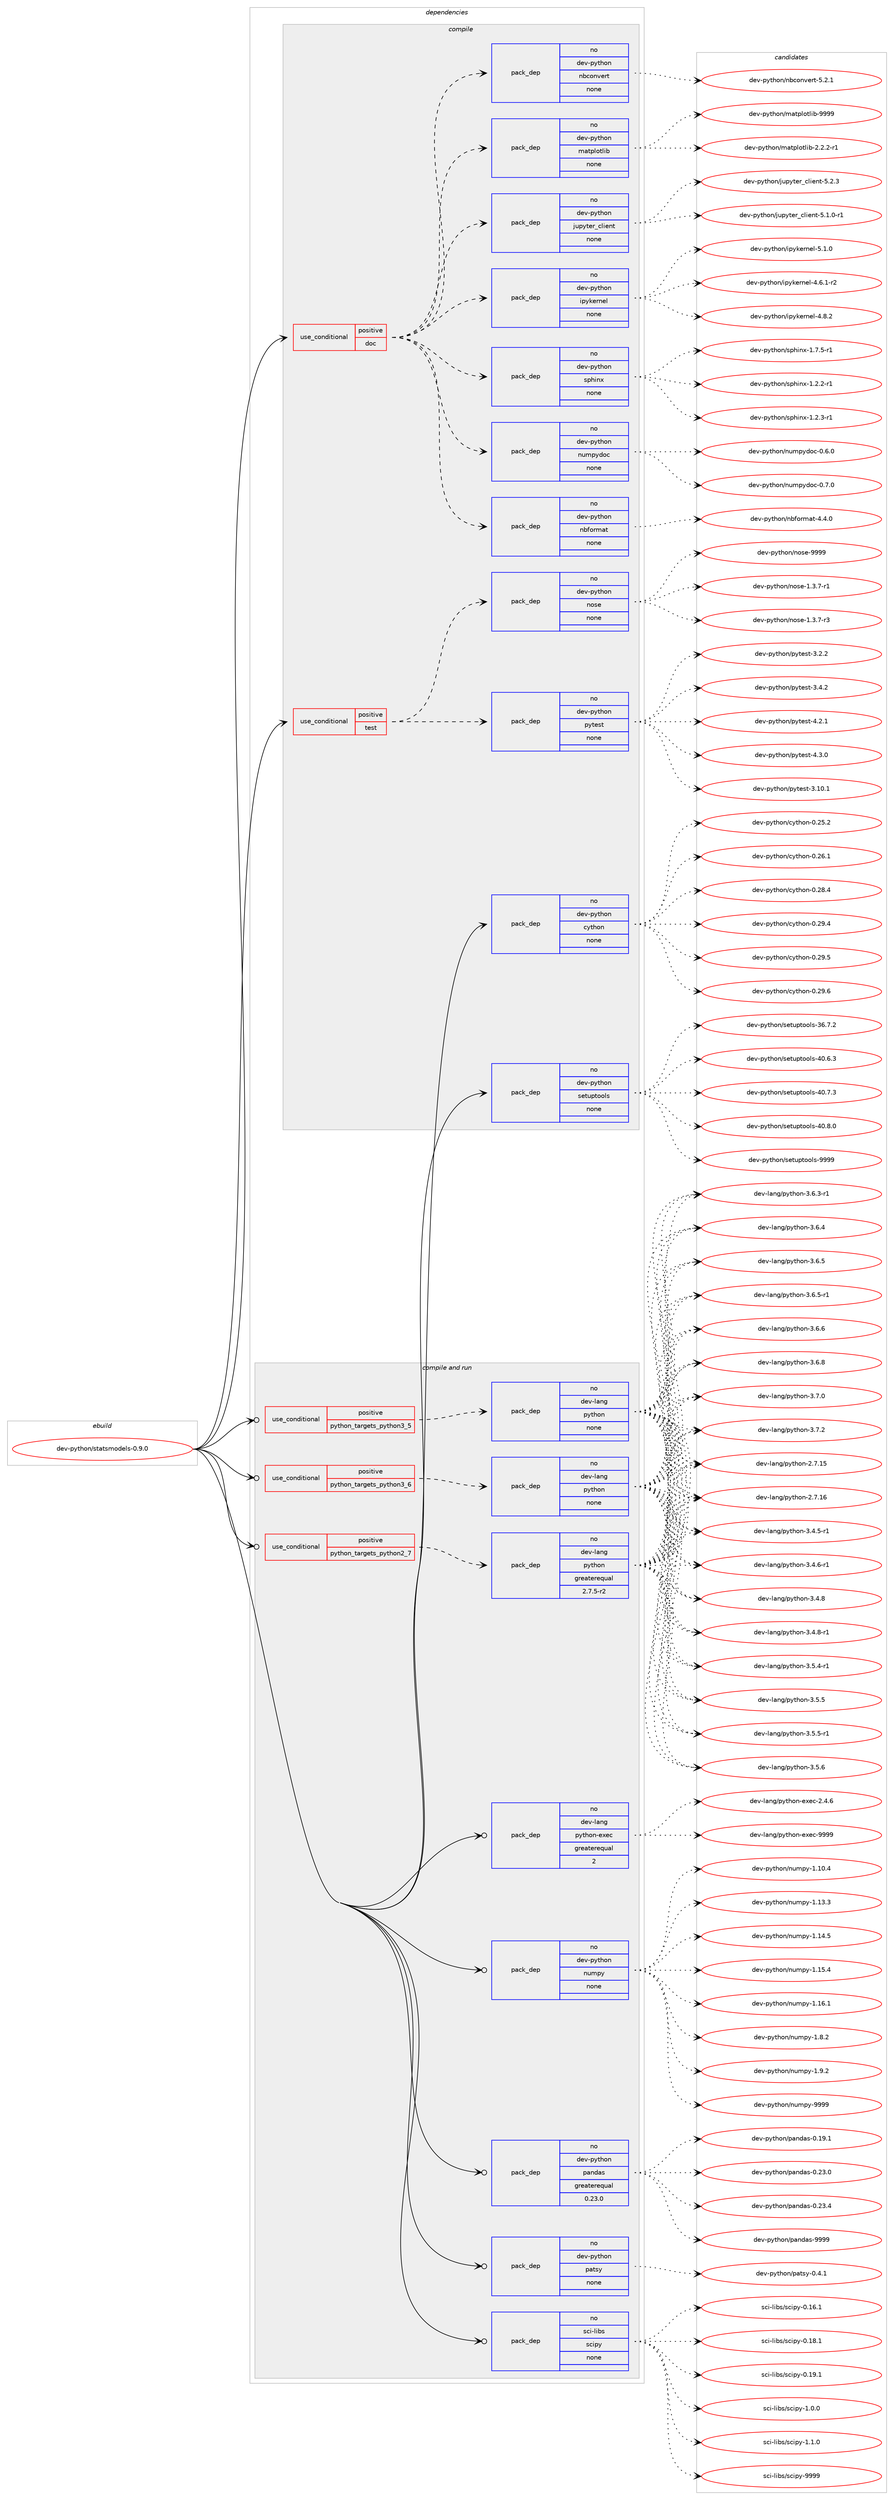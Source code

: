 digraph prolog {

# *************
# Graph options
# *************

newrank=true;
concentrate=true;
compound=true;
graph [rankdir=LR,fontname=Helvetica,fontsize=10,ranksep=1.5];#, ranksep=2.5, nodesep=0.2];
edge  [arrowhead=vee];
node  [fontname=Helvetica,fontsize=10];

# **********
# The ebuild
# **********

subgraph cluster_leftcol {
color=gray;
rank=same;
label=<<i>ebuild</i>>;
id [label="dev-python/statsmodels-0.9.0", color=red, width=4, href="../dev-python/statsmodels-0.9.0.svg"];
}

# ****************
# The dependencies
# ****************

subgraph cluster_midcol {
color=gray;
label=<<i>dependencies</i>>;
subgraph cluster_compile {
fillcolor="#eeeeee";
style=filled;
label=<<i>compile</i>>;
subgraph cond385283 {
dependency1443195 [label=<<TABLE BORDER="0" CELLBORDER="1" CELLSPACING="0" CELLPADDING="4"><TR><TD ROWSPAN="3" CELLPADDING="10">use_conditional</TD></TR><TR><TD>positive</TD></TR><TR><TD>doc</TD></TR></TABLE>>, shape=none, color=red];
subgraph pack1034550 {
dependency1443196 [label=<<TABLE BORDER="0" CELLBORDER="1" CELLSPACING="0" CELLPADDING="4" WIDTH="220"><TR><TD ROWSPAN="6" CELLPADDING="30">pack_dep</TD></TR><TR><TD WIDTH="110">no</TD></TR><TR><TD>dev-python</TD></TR><TR><TD>ipykernel</TD></TR><TR><TD>none</TD></TR><TR><TD></TD></TR></TABLE>>, shape=none, color=blue];
}
dependency1443195:e -> dependency1443196:w [weight=20,style="dashed",arrowhead="vee"];
subgraph pack1034551 {
dependency1443197 [label=<<TABLE BORDER="0" CELLBORDER="1" CELLSPACING="0" CELLPADDING="4" WIDTH="220"><TR><TD ROWSPAN="6" CELLPADDING="30">pack_dep</TD></TR><TR><TD WIDTH="110">no</TD></TR><TR><TD>dev-python</TD></TR><TR><TD>jupyter_client</TD></TR><TR><TD>none</TD></TR><TR><TD></TD></TR></TABLE>>, shape=none, color=blue];
}
dependency1443195:e -> dependency1443197:w [weight=20,style="dashed",arrowhead="vee"];
subgraph pack1034552 {
dependency1443198 [label=<<TABLE BORDER="0" CELLBORDER="1" CELLSPACING="0" CELLPADDING="4" WIDTH="220"><TR><TD ROWSPAN="6" CELLPADDING="30">pack_dep</TD></TR><TR><TD WIDTH="110">no</TD></TR><TR><TD>dev-python</TD></TR><TR><TD>matplotlib</TD></TR><TR><TD>none</TD></TR><TR><TD></TD></TR></TABLE>>, shape=none, color=blue];
}
dependency1443195:e -> dependency1443198:w [weight=20,style="dashed",arrowhead="vee"];
subgraph pack1034553 {
dependency1443199 [label=<<TABLE BORDER="0" CELLBORDER="1" CELLSPACING="0" CELLPADDING="4" WIDTH="220"><TR><TD ROWSPAN="6" CELLPADDING="30">pack_dep</TD></TR><TR><TD WIDTH="110">no</TD></TR><TR><TD>dev-python</TD></TR><TR><TD>nbconvert</TD></TR><TR><TD>none</TD></TR><TR><TD></TD></TR></TABLE>>, shape=none, color=blue];
}
dependency1443195:e -> dependency1443199:w [weight=20,style="dashed",arrowhead="vee"];
subgraph pack1034554 {
dependency1443200 [label=<<TABLE BORDER="0" CELLBORDER="1" CELLSPACING="0" CELLPADDING="4" WIDTH="220"><TR><TD ROWSPAN="6" CELLPADDING="30">pack_dep</TD></TR><TR><TD WIDTH="110">no</TD></TR><TR><TD>dev-python</TD></TR><TR><TD>nbformat</TD></TR><TR><TD>none</TD></TR><TR><TD></TD></TR></TABLE>>, shape=none, color=blue];
}
dependency1443195:e -> dependency1443200:w [weight=20,style="dashed",arrowhead="vee"];
subgraph pack1034555 {
dependency1443201 [label=<<TABLE BORDER="0" CELLBORDER="1" CELLSPACING="0" CELLPADDING="4" WIDTH="220"><TR><TD ROWSPAN="6" CELLPADDING="30">pack_dep</TD></TR><TR><TD WIDTH="110">no</TD></TR><TR><TD>dev-python</TD></TR><TR><TD>numpydoc</TD></TR><TR><TD>none</TD></TR><TR><TD></TD></TR></TABLE>>, shape=none, color=blue];
}
dependency1443195:e -> dependency1443201:w [weight=20,style="dashed",arrowhead="vee"];
subgraph pack1034556 {
dependency1443202 [label=<<TABLE BORDER="0" CELLBORDER="1" CELLSPACING="0" CELLPADDING="4" WIDTH="220"><TR><TD ROWSPAN="6" CELLPADDING="30">pack_dep</TD></TR><TR><TD WIDTH="110">no</TD></TR><TR><TD>dev-python</TD></TR><TR><TD>sphinx</TD></TR><TR><TD>none</TD></TR><TR><TD></TD></TR></TABLE>>, shape=none, color=blue];
}
dependency1443195:e -> dependency1443202:w [weight=20,style="dashed",arrowhead="vee"];
}
id:e -> dependency1443195:w [weight=20,style="solid",arrowhead="vee"];
subgraph cond385284 {
dependency1443203 [label=<<TABLE BORDER="0" CELLBORDER="1" CELLSPACING="0" CELLPADDING="4"><TR><TD ROWSPAN="3" CELLPADDING="10">use_conditional</TD></TR><TR><TD>positive</TD></TR><TR><TD>test</TD></TR></TABLE>>, shape=none, color=red];
subgraph pack1034557 {
dependency1443204 [label=<<TABLE BORDER="0" CELLBORDER="1" CELLSPACING="0" CELLPADDING="4" WIDTH="220"><TR><TD ROWSPAN="6" CELLPADDING="30">pack_dep</TD></TR><TR><TD WIDTH="110">no</TD></TR><TR><TD>dev-python</TD></TR><TR><TD>pytest</TD></TR><TR><TD>none</TD></TR><TR><TD></TD></TR></TABLE>>, shape=none, color=blue];
}
dependency1443203:e -> dependency1443204:w [weight=20,style="dashed",arrowhead="vee"];
subgraph pack1034558 {
dependency1443205 [label=<<TABLE BORDER="0" CELLBORDER="1" CELLSPACING="0" CELLPADDING="4" WIDTH="220"><TR><TD ROWSPAN="6" CELLPADDING="30">pack_dep</TD></TR><TR><TD WIDTH="110">no</TD></TR><TR><TD>dev-python</TD></TR><TR><TD>nose</TD></TR><TR><TD>none</TD></TR><TR><TD></TD></TR></TABLE>>, shape=none, color=blue];
}
dependency1443203:e -> dependency1443205:w [weight=20,style="dashed",arrowhead="vee"];
}
id:e -> dependency1443203:w [weight=20,style="solid",arrowhead="vee"];
subgraph pack1034559 {
dependency1443206 [label=<<TABLE BORDER="0" CELLBORDER="1" CELLSPACING="0" CELLPADDING="4" WIDTH="220"><TR><TD ROWSPAN="6" CELLPADDING="30">pack_dep</TD></TR><TR><TD WIDTH="110">no</TD></TR><TR><TD>dev-python</TD></TR><TR><TD>cython</TD></TR><TR><TD>none</TD></TR><TR><TD></TD></TR></TABLE>>, shape=none, color=blue];
}
id:e -> dependency1443206:w [weight=20,style="solid",arrowhead="vee"];
subgraph pack1034560 {
dependency1443207 [label=<<TABLE BORDER="0" CELLBORDER="1" CELLSPACING="0" CELLPADDING="4" WIDTH="220"><TR><TD ROWSPAN="6" CELLPADDING="30">pack_dep</TD></TR><TR><TD WIDTH="110">no</TD></TR><TR><TD>dev-python</TD></TR><TR><TD>setuptools</TD></TR><TR><TD>none</TD></TR><TR><TD></TD></TR></TABLE>>, shape=none, color=blue];
}
id:e -> dependency1443207:w [weight=20,style="solid",arrowhead="vee"];
}
subgraph cluster_compileandrun {
fillcolor="#eeeeee";
style=filled;
label=<<i>compile and run</i>>;
subgraph cond385285 {
dependency1443208 [label=<<TABLE BORDER="0" CELLBORDER="1" CELLSPACING="0" CELLPADDING="4"><TR><TD ROWSPAN="3" CELLPADDING="10">use_conditional</TD></TR><TR><TD>positive</TD></TR><TR><TD>python_targets_python2_7</TD></TR></TABLE>>, shape=none, color=red];
subgraph pack1034561 {
dependency1443209 [label=<<TABLE BORDER="0" CELLBORDER="1" CELLSPACING="0" CELLPADDING="4" WIDTH="220"><TR><TD ROWSPAN="6" CELLPADDING="30">pack_dep</TD></TR><TR><TD WIDTH="110">no</TD></TR><TR><TD>dev-lang</TD></TR><TR><TD>python</TD></TR><TR><TD>greaterequal</TD></TR><TR><TD>2.7.5-r2</TD></TR></TABLE>>, shape=none, color=blue];
}
dependency1443208:e -> dependency1443209:w [weight=20,style="dashed",arrowhead="vee"];
}
id:e -> dependency1443208:w [weight=20,style="solid",arrowhead="odotvee"];
subgraph cond385286 {
dependency1443210 [label=<<TABLE BORDER="0" CELLBORDER="1" CELLSPACING="0" CELLPADDING="4"><TR><TD ROWSPAN="3" CELLPADDING="10">use_conditional</TD></TR><TR><TD>positive</TD></TR><TR><TD>python_targets_python3_5</TD></TR></TABLE>>, shape=none, color=red];
subgraph pack1034562 {
dependency1443211 [label=<<TABLE BORDER="0" CELLBORDER="1" CELLSPACING="0" CELLPADDING="4" WIDTH="220"><TR><TD ROWSPAN="6" CELLPADDING="30">pack_dep</TD></TR><TR><TD WIDTH="110">no</TD></TR><TR><TD>dev-lang</TD></TR><TR><TD>python</TD></TR><TR><TD>none</TD></TR><TR><TD></TD></TR></TABLE>>, shape=none, color=blue];
}
dependency1443210:e -> dependency1443211:w [weight=20,style="dashed",arrowhead="vee"];
}
id:e -> dependency1443210:w [weight=20,style="solid",arrowhead="odotvee"];
subgraph cond385287 {
dependency1443212 [label=<<TABLE BORDER="0" CELLBORDER="1" CELLSPACING="0" CELLPADDING="4"><TR><TD ROWSPAN="3" CELLPADDING="10">use_conditional</TD></TR><TR><TD>positive</TD></TR><TR><TD>python_targets_python3_6</TD></TR></TABLE>>, shape=none, color=red];
subgraph pack1034563 {
dependency1443213 [label=<<TABLE BORDER="0" CELLBORDER="1" CELLSPACING="0" CELLPADDING="4" WIDTH="220"><TR><TD ROWSPAN="6" CELLPADDING="30">pack_dep</TD></TR><TR><TD WIDTH="110">no</TD></TR><TR><TD>dev-lang</TD></TR><TR><TD>python</TD></TR><TR><TD>none</TD></TR><TR><TD></TD></TR></TABLE>>, shape=none, color=blue];
}
dependency1443212:e -> dependency1443213:w [weight=20,style="dashed",arrowhead="vee"];
}
id:e -> dependency1443212:w [weight=20,style="solid",arrowhead="odotvee"];
subgraph pack1034564 {
dependency1443214 [label=<<TABLE BORDER="0" CELLBORDER="1" CELLSPACING="0" CELLPADDING="4" WIDTH="220"><TR><TD ROWSPAN="6" CELLPADDING="30">pack_dep</TD></TR><TR><TD WIDTH="110">no</TD></TR><TR><TD>dev-lang</TD></TR><TR><TD>python-exec</TD></TR><TR><TD>greaterequal</TD></TR><TR><TD>2</TD></TR></TABLE>>, shape=none, color=blue];
}
id:e -> dependency1443214:w [weight=20,style="solid",arrowhead="odotvee"];
subgraph pack1034565 {
dependency1443215 [label=<<TABLE BORDER="0" CELLBORDER="1" CELLSPACING="0" CELLPADDING="4" WIDTH="220"><TR><TD ROWSPAN="6" CELLPADDING="30">pack_dep</TD></TR><TR><TD WIDTH="110">no</TD></TR><TR><TD>dev-python</TD></TR><TR><TD>numpy</TD></TR><TR><TD>none</TD></TR><TR><TD></TD></TR></TABLE>>, shape=none, color=blue];
}
id:e -> dependency1443215:w [weight=20,style="solid",arrowhead="odotvee"];
subgraph pack1034566 {
dependency1443216 [label=<<TABLE BORDER="0" CELLBORDER="1" CELLSPACING="0" CELLPADDING="4" WIDTH="220"><TR><TD ROWSPAN="6" CELLPADDING="30">pack_dep</TD></TR><TR><TD WIDTH="110">no</TD></TR><TR><TD>dev-python</TD></TR><TR><TD>pandas</TD></TR><TR><TD>greaterequal</TD></TR><TR><TD>0.23.0</TD></TR></TABLE>>, shape=none, color=blue];
}
id:e -> dependency1443216:w [weight=20,style="solid",arrowhead="odotvee"];
subgraph pack1034567 {
dependency1443217 [label=<<TABLE BORDER="0" CELLBORDER="1" CELLSPACING="0" CELLPADDING="4" WIDTH="220"><TR><TD ROWSPAN="6" CELLPADDING="30">pack_dep</TD></TR><TR><TD WIDTH="110">no</TD></TR><TR><TD>dev-python</TD></TR><TR><TD>patsy</TD></TR><TR><TD>none</TD></TR><TR><TD></TD></TR></TABLE>>, shape=none, color=blue];
}
id:e -> dependency1443217:w [weight=20,style="solid",arrowhead="odotvee"];
subgraph pack1034568 {
dependency1443218 [label=<<TABLE BORDER="0" CELLBORDER="1" CELLSPACING="0" CELLPADDING="4" WIDTH="220"><TR><TD ROWSPAN="6" CELLPADDING="30">pack_dep</TD></TR><TR><TD WIDTH="110">no</TD></TR><TR><TD>sci-libs</TD></TR><TR><TD>scipy</TD></TR><TR><TD>none</TD></TR><TR><TD></TD></TR></TABLE>>, shape=none, color=blue];
}
id:e -> dependency1443218:w [weight=20,style="solid",arrowhead="odotvee"];
}
subgraph cluster_run {
fillcolor="#eeeeee";
style=filled;
label=<<i>run</i>>;
}
}

# **************
# The candidates
# **************

subgraph cluster_choices {
rank=same;
color=gray;
label=<<i>candidates</i>>;

subgraph choice1034550 {
color=black;
nodesep=1;
choice10010111845112121116104111110471051121211071011141101011084552465446494511450 [label="dev-python/ipykernel-4.6.1-r2", color=red, width=4,href="../dev-python/ipykernel-4.6.1-r2.svg"];
choice1001011184511212111610411111047105112121107101114110101108455246564650 [label="dev-python/ipykernel-4.8.2", color=red, width=4,href="../dev-python/ipykernel-4.8.2.svg"];
choice1001011184511212111610411111047105112121107101114110101108455346494648 [label="dev-python/ipykernel-5.1.0", color=red, width=4,href="../dev-python/ipykernel-5.1.0.svg"];
dependency1443196:e -> choice10010111845112121116104111110471051121211071011141101011084552465446494511450:w [style=dotted,weight="100"];
dependency1443196:e -> choice1001011184511212111610411111047105112121107101114110101108455246564650:w [style=dotted,weight="100"];
dependency1443196:e -> choice1001011184511212111610411111047105112121107101114110101108455346494648:w [style=dotted,weight="100"];
}
subgraph choice1034551 {
color=black;
nodesep=1;
choice100101118451121211161041111104710611711212111610111495991081051011101164553464946484511449 [label="dev-python/jupyter_client-5.1.0-r1", color=red, width=4,href="../dev-python/jupyter_client-5.1.0-r1.svg"];
choice10010111845112121116104111110471061171121211161011149599108105101110116455346504651 [label="dev-python/jupyter_client-5.2.3", color=red, width=4,href="../dev-python/jupyter_client-5.2.3.svg"];
dependency1443197:e -> choice100101118451121211161041111104710611711212111610111495991081051011101164553464946484511449:w [style=dotted,weight="100"];
dependency1443197:e -> choice10010111845112121116104111110471061171121211161011149599108105101110116455346504651:w [style=dotted,weight="100"];
}
subgraph choice1034552 {
color=black;
nodesep=1;
choice100101118451121211161041111104710997116112108111116108105984550465046504511449 [label="dev-python/matplotlib-2.2.2-r1", color=red, width=4,href="../dev-python/matplotlib-2.2.2-r1.svg"];
choice100101118451121211161041111104710997116112108111116108105984557575757 [label="dev-python/matplotlib-9999", color=red, width=4,href="../dev-python/matplotlib-9999.svg"];
dependency1443198:e -> choice100101118451121211161041111104710997116112108111116108105984550465046504511449:w [style=dotted,weight="100"];
dependency1443198:e -> choice100101118451121211161041111104710997116112108111116108105984557575757:w [style=dotted,weight="100"];
}
subgraph choice1034553 {
color=black;
nodesep=1;
choice10010111845112121116104111110471109899111110118101114116455346504649 [label="dev-python/nbconvert-5.2.1", color=red, width=4,href="../dev-python/nbconvert-5.2.1.svg"];
dependency1443199:e -> choice10010111845112121116104111110471109899111110118101114116455346504649:w [style=dotted,weight="100"];
}
subgraph choice1034554 {
color=black;
nodesep=1;
choice10010111845112121116104111110471109810211111410997116455246524648 [label="dev-python/nbformat-4.4.0", color=red, width=4,href="../dev-python/nbformat-4.4.0.svg"];
dependency1443200:e -> choice10010111845112121116104111110471109810211111410997116455246524648:w [style=dotted,weight="100"];
}
subgraph choice1034555 {
color=black;
nodesep=1;
choice100101118451121211161041111104711011710911212110011199454846544648 [label="dev-python/numpydoc-0.6.0", color=red, width=4,href="../dev-python/numpydoc-0.6.0.svg"];
choice100101118451121211161041111104711011710911212110011199454846554648 [label="dev-python/numpydoc-0.7.0", color=red, width=4,href="../dev-python/numpydoc-0.7.0.svg"];
dependency1443201:e -> choice100101118451121211161041111104711011710911212110011199454846544648:w [style=dotted,weight="100"];
dependency1443201:e -> choice100101118451121211161041111104711011710911212110011199454846554648:w [style=dotted,weight="100"];
}
subgraph choice1034556 {
color=black;
nodesep=1;
choice10010111845112121116104111110471151121041051101204549465046504511449 [label="dev-python/sphinx-1.2.2-r1", color=red, width=4,href="../dev-python/sphinx-1.2.2-r1.svg"];
choice10010111845112121116104111110471151121041051101204549465046514511449 [label="dev-python/sphinx-1.2.3-r1", color=red, width=4,href="../dev-python/sphinx-1.2.3-r1.svg"];
choice10010111845112121116104111110471151121041051101204549465546534511449 [label="dev-python/sphinx-1.7.5-r1", color=red, width=4,href="../dev-python/sphinx-1.7.5-r1.svg"];
dependency1443202:e -> choice10010111845112121116104111110471151121041051101204549465046504511449:w [style=dotted,weight="100"];
dependency1443202:e -> choice10010111845112121116104111110471151121041051101204549465046514511449:w [style=dotted,weight="100"];
dependency1443202:e -> choice10010111845112121116104111110471151121041051101204549465546534511449:w [style=dotted,weight="100"];
}
subgraph choice1034557 {
color=black;
nodesep=1;
choice100101118451121211161041111104711212111610111511645514649484649 [label="dev-python/pytest-3.10.1", color=red, width=4,href="../dev-python/pytest-3.10.1.svg"];
choice1001011184511212111610411111047112121116101115116455146504650 [label="dev-python/pytest-3.2.2", color=red, width=4,href="../dev-python/pytest-3.2.2.svg"];
choice1001011184511212111610411111047112121116101115116455146524650 [label="dev-python/pytest-3.4.2", color=red, width=4,href="../dev-python/pytest-3.4.2.svg"];
choice1001011184511212111610411111047112121116101115116455246504649 [label="dev-python/pytest-4.2.1", color=red, width=4,href="../dev-python/pytest-4.2.1.svg"];
choice1001011184511212111610411111047112121116101115116455246514648 [label="dev-python/pytest-4.3.0", color=red, width=4,href="../dev-python/pytest-4.3.0.svg"];
dependency1443204:e -> choice100101118451121211161041111104711212111610111511645514649484649:w [style=dotted,weight="100"];
dependency1443204:e -> choice1001011184511212111610411111047112121116101115116455146504650:w [style=dotted,weight="100"];
dependency1443204:e -> choice1001011184511212111610411111047112121116101115116455146524650:w [style=dotted,weight="100"];
dependency1443204:e -> choice1001011184511212111610411111047112121116101115116455246504649:w [style=dotted,weight="100"];
dependency1443204:e -> choice1001011184511212111610411111047112121116101115116455246514648:w [style=dotted,weight="100"];
}
subgraph choice1034558 {
color=black;
nodesep=1;
choice10010111845112121116104111110471101111151014549465146554511449 [label="dev-python/nose-1.3.7-r1", color=red, width=4,href="../dev-python/nose-1.3.7-r1.svg"];
choice10010111845112121116104111110471101111151014549465146554511451 [label="dev-python/nose-1.3.7-r3", color=red, width=4,href="../dev-python/nose-1.3.7-r3.svg"];
choice10010111845112121116104111110471101111151014557575757 [label="dev-python/nose-9999", color=red, width=4,href="../dev-python/nose-9999.svg"];
dependency1443205:e -> choice10010111845112121116104111110471101111151014549465146554511449:w [style=dotted,weight="100"];
dependency1443205:e -> choice10010111845112121116104111110471101111151014549465146554511451:w [style=dotted,weight="100"];
dependency1443205:e -> choice10010111845112121116104111110471101111151014557575757:w [style=dotted,weight="100"];
}
subgraph choice1034559 {
color=black;
nodesep=1;
choice10010111845112121116104111110479912111610411111045484650534650 [label="dev-python/cython-0.25.2", color=red, width=4,href="../dev-python/cython-0.25.2.svg"];
choice10010111845112121116104111110479912111610411111045484650544649 [label="dev-python/cython-0.26.1", color=red, width=4,href="../dev-python/cython-0.26.1.svg"];
choice10010111845112121116104111110479912111610411111045484650564652 [label="dev-python/cython-0.28.4", color=red, width=4,href="../dev-python/cython-0.28.4.svg"];
choice10010111845112121116104111110479912111610411111045484650574652 [label="dev-python/cython-0.29.4", color=red, width=4,href="../dev-python/cython-0.29.4.svg"];
choice10010111845112121116104111110479912111610411111045484650574653 [label="dev-python/cython-0.29.5", color=red, width=4,href="../dev-python/cython-0.29.5.svg"];
choice10010111845112121116104111110479912111610411111045484650574654 [label="dev-python/cython-0.29.6", color=red, width=4,href="../dev-python/cython-0.29.6.svg"];
dependency1443206:e -> choice10010111845112121116104111110479912111610411111045484650534650:w [style=dotted,weight="100"];
dependency1443206:e -> choice10010111845112121116104111110479912111610411111045484650544649:w [style=dotted,weight="100"];
dependency1443206:e -> choice10010111845112121116104111110479912111610411111045484650564652:w [style=dotted,weight="100"];
dependency1443206:e -> choice10010111845112121116104111110479912111610411111045484650574652:w [style=dotted,weight="100"];
dependency1443206:e -> choice10010111845112121116104111110479912111610411111045484650574653:w [style=dotted,weight="100"];
dependency1443206:e -> choice10010111845112121116104111110479912111610411111045484650574654:w [style=dotted,weight="100"];
}
subgraph choice1034560 {
color=black;
nodesep=1;
choice100101118451121211161041111104711510111611711211611111110811545515446554650 [label="dev-python/setuptools-36.7.2", color=red, width=4,href="../dev-python/setuptools-36.7.2.svg"];
choice100101118451121211161041111104711510111611711211611111110811545524846544651 [label="dev-python/setuptools-40.6.3", color=red, width=4,href="../dev-python/setuptools-40.6.3.svg"];
choice100101118451121211161041111104711510111611711211611111110811545524846554651 [label="dev-python/setuptools-40.7.3", color=red, width=4,href="../dev-python/setuptools-40.7.3.svg"];
choice100101118451121211161041111104711510111611711211611111110811545524846564648 [label="dev-python/setuptools-40.8.0", color=red, width=4,href="../dev-python/setuptools-40.8.0.svg"];
choice10010111845112121116104111110471151011161171121161111111081154557575757 [label="dev-python/setuptools-9999", color=red, width=4,href="../dev-python/setuptools-9999.svg"];
dependency1443207:e -> choice100101118451121211161041111104711510111611711211611111110811545515446554650:w [style=dotted,weight="100"];
dependency1443207:e -> choice100101118451121211161041111104711510111611711211611111110811545524846544651:w [style=dotted,weight="100"];
dependency1443207:e -> choice100101118451121211161041111104711510111611711211611111110811545524846554651:w [style=dotted,weight="100"];
dependency1443207:e -> choice100101118451121211161041111104711510111611711211611111110811545524846564648:w [style=dotted,weight="100"];
dependency1443207:e -> choice10010111845112121116104111110471151011161171121161111111081154557575757:w [style=dotted,weight="100"];
}
subgraph choice1034561 {
color=black;
nodesep=1;
choice10010111845108971101034711212111610411111045504655464953 [label="dev-lang/python-2.7.15", color=red, width=4,href="../dev-lang/python-2.7.15.svg"];
choice10010111845108971101034711212111610411111045504655464954 [label="dev-lang/python-2.7.16", color=red, width=4,href="../dev-lang/python-2.7.16.svg"];
choice1001011184510897110103471121211161041111104551465246534511449 [label="dev-lang/python-3.4.5-r1", color=red, width=4,href="../dev-lang/python-3.4.5-r1.svg"];
choice1001011184510897110103471121211161041111104551465246544511449 [label="dev-lang/python-3.4.6-r1", color=red, width=4,href="../dev-lang/python-3.4.6-r1.svg"];
choice100101118451089711010347112121116104111110455146524656 [label="dev-lang/python-3.4.8", color=red, width=4,href="../dev-lang/python-3.4.8.svg"];
choice1001011184510897110103471121211161041111104551465246564511449 [label="dev-lang/python-3.4.8-r1", color=red, width=4,href="../dev-lang/python-3.4.8-r1.svg"];
choice1001011184510897110103471121211161041111104551465346524511449 [label="dev-lang/python-3.5.4-r1", color=red, width=4,href="../dev-lang/python-3.5.4-r1.svg"];
choice100101118451089711010347112121116104111110455146534653 [label="dev-lang/python-3.5.5", color=red, width=4,href="../dev-lang/python-3.5.5.svg"];
choice1001011184510897110103471121211161041111104551465346534511449 [label="dev-lang/python-3.5.5-r1", color=red, width=4,href="../dev-lang/python-3.5.5-r1.svg"];
choice100101118451089711010347112121116104111110455146534654 [label="dev-lang/python-3.5.6", color=red, width=4,href="../dev-lang/python-3.5.6.svg"];
choice1001011184510897110103471121211161041111104551465446514511449 [label="dev-lang/python-3.6.3-r1", color=red, width=4,href="../dev-lang/python-3.6.3-r1.svg"];
choice100101118451089711010347112121116104111110455146544652 [label="dev-lang/python-3.6.4", color=red, width=4,href="../dev-lang/python-3.6.4.svg"];
choice100101118451089711010347112121116104111110455146544653 [label="dev-lang/python-3.6.5", color=red, width=4,href="../dev-lang/python-3.6.5.svg"];
choice1001011184510897110103471121211161041111104551465446534511449 [label="dev-lang/python-3.6.5-r1", color=red, width=4,href="../dev-lang/python-3.6.5-r1.svg"];
choice100101118451089711010347112121116104111110455146544654 [label="dev-lang/python-3.6.6", color=red, width=4,href="../dev-lang/python-3.6.6.svg"];
choice100101118451089711010347112121116104111110455146544656 [label="dev-lang/python-3.6.8", color=red, width=4,href="../dev-lang/python-3.6.8.svg"];
choice100101118451089711010347112121116104111110455146554648 [label="dev-lang/python-3.7.0", color=red, width=4,href="../dev-lang/python-3.7.0.svg"];
choice100101118451089711010347112121116104111110455146554650 [label="dev-lang/python-3.7.2", color=red, width=4,href="../dev-lang/python-3.7.2.svg"];
dependency1443209:e -> choice10010111845108971101034711212111610411111045504655464953:w [style=dotted,weight="100"];
dependency1443209:e -> choice10010111845108971101034711212111610411111045504655464954:w [style=dotted,weight="100"];
dependency1443209:e -> choice1001011184510897110103471121211161041111104551465246534511449:w [style=dotted,weight="100"];
dependency1443209:e -> choice1001011184510897110103471121211161041111104551465246544511449:w [style=dotted,weight="100"];
dependency1443209:e -> choice100101118451089711010347112121116104111110455146524656:w [style=dotted,weight="100"];
dependency1443209:e -> choice1001011184510897110103471121211161041111104551465246564511449:w [style=dotted,weight="100"];
dependency1443209:e -> choice1001011184510897110103471121211161041111104551465346524511449:w [style=dotted,weight="100"];
dependency1443209:e -> choice100101118451089711010347112121116104111110455146534653:w [style=dotted,weight="100"];
dependency1443209:e -> choice1001011184510897110103471121211161041111104551465346534511449:w [style=dotted,weight="100"];
dependency1443209:e -> choice100101118451089711010347112121116104111110455146534654:w [style=dotted,weight="100"];
dependency1443209:e -> choice1001011184510897110103471121211161041111104551465446514511449:w [style=dotted,weight="100"];
dependency1443209:e -> choice100101118451089711010347112121116104111110455146544652:w [style=dotted,weight="100"];
dependency1443209:e -> choice100101118451089711010347112121116104111110455146544653:w [style=dotted,weight="100"];
dependency1443209:e -> choice1001011184510897110103471121211161041111104551465446534511449:w [style=dotted,weight="100"];
dependency1443209:e -> choice100101118451089711010347112121116104111110455146544654:w [style=dotted,weight="100"];
dependency1443209:e -> choice100101118451089711010347112121116104111110455146544656:w [style=dotted,weight="100"];
dependency1443209:e -> choice100101118451089711010347112121116104111110455146554648:w [style=dotted,weight="100"];
dependency1443209:e -> choice100101118451089711010347112121116104111110455146554650:w [style=dotted,weight="100"];
}
subgraph choice1034562 {
color=black;
nodesep=1;
choice10010111845108971101034711212111610411111045504655464953 [label="dev-lang/python-2.7.15", color=red, width=4,href="../dev-lang/python-2.7.15.svg"];
choice10010111845108971101034711212111610411111045504655464954 [label="dev-lang/python-2.7.16", color=red, width=4,href="../dev-lang/python-2.7.16.svg"];
choice1001011184510897110103471121211161041111104551465246534511449 [label="dev-lang/python-3.4.5-r1", color=red, width=4,href="../dev-lang/python-3.4.5-r1.svg"];
choice1001011184510897110103471121211161041111104551465246544511449 [label="dev-lang/python-3.4.6-r1", color=red, width=4,href="../dev-lang/python-3.4.6-r1.svg"];
choice100101118451089711010347112121116104111110455146524656 [label="dev-lang/python-3.4.8", color=red, width=4,href="../dev-lang/python-3.4.8.svg"];
choice1001011184510897110103471121211161041111104551465246564511449 [label="dev-lang/python-3.4.8-r1", color=red, width=4,href="../dev-lang/python-3.4.8-r1.svg"];
choice1001011184510897110103471121211161041111104551465346524511449 [label="dev-lang/python-3.5.4-r1", color=red, width=4,href="../dev-lang/python-3.5.4-r1.svg"];
choice100101118451089711010347112121116104111110455146534653 [label="dev-lang/python-3.5.5", color=red, width=4,href="../dev-lang/python-3.5.5.svg"];
choice1001011184510897110103471121211161041111104551465346534511449 [label="dev-lang/python-3.5.5-r1", color=red, width=4,href="../dev-lang/python-3.5.5-r1.svg"];
choice100101118451089711010347112121116104111110455146534654 [label="dev-lang/python-3.5.6", color=red, width=4,href="../dev-lang/python-3.5.6.svg"];
choice1001011184510897110103471121211161041111104551465446514511449 [label="dev-lang/python-3.6.3-r1", color=red, width=4,href="../dev-lang/python-3.6.3-r1.svg"];
choice100101118451089711010347112121116104111110455146544652 [label="dev-lang/python-3.6.4", color=red, width=4,href="../dev-lang/python-3.6.4.svg"];
choice100101118451089711010347112121116104111110455146544653 [label="dev-lang/python-3.6.5", color=red, width=4,href="../dev-lang/python-3.6.5.svg"];
choice1001011184510897110103471121211161041111104551465446534511449 [label="dev-lang/python-3.6.5-r1", color=red, width=4,href="../dev-lang/python-3.6.5-r1.svg"];
choice100101118451089711010347112121116104111110455146544654 [label="dev-lang/python-3.6.6", color=red, width=4,href="../dev-lang/python-3.6.6.svg"];
choice100101118451089711010347112121116104111110455146544656 [label="dev-lang/python-3.6.8", color=red, width=4,href="../dev-lang/python-3.6.8.svg"];
choice100101118451089711010347112121116104111110455146554648 [label="dev-lang/python-3.7.0", color=red, width=4,href="../dev-lang/python-3.7.0.svg"];
choice100101118451089711010347112121116104111110455146554650 [label="dev-lang/python-3.7.2", color=red, width=4,href="../dev-lang/python-3.7.2.svg"];
dependency1443211:e -> choice10010111845108971101034711212111610411111045504655464953:w [style=dotted,weight="100"];
dependency1443211:e -> choice10010111845108971101034711212111610411111045504655464954:w [style=dotted,weight="100"];
dependency1443211:e -> choice1001011184510897110103471121211161041111104551465246534511449:w [style=dotted,weight="100"];
dependency1443211:e -> choice1001011184510897110103471121211161041111104551465246544511449:w [style=dotted,weight="100"];
dependency1443211:e -> choice100101118451089711010347112121116104111110455146524656:w [style=dotted,weight="100"];
dependency1443211:e -> choice1001011184510897110103471121211161041111104551465246564511449:w [style=dotted,weight="100"];
dependency1443211:e -> choice1001011184510897110103471121211161041111104551465346524511449:w [style=dotted,weight="100"];
dependency1443211:e -> choice100101118451089711010347112121116104111110455146534653:w [style=dotted,weight="100"];
dependency1443211:e -> choice1001011184510897110103471121211161041111104551465346534511449:w [style=dotted,weight="100"];
dependency1443211:e -> choice100101118451089711010347112121116104111110455146534654:w [style=dotted,weight="100"];
dependency1443211:e -> choice1001011184510897110103471121211161041111104551465446514511449:w [style=dotted,weight="100"];
dependency1443211:e -> choice100101118451089711010347112121116104111110455146544652:w [style=dotted,weight="100"];
dependency1443211:e -> choice100101118451089711010347112121116104111110455146544653:w [style=dotted,weight="100"];
dependency1443211:e -> choice1001011184510897110103471121211161041111104551465446534511449:w [style=dotted,weight="100"];
dependency1443211:e -> choice100101118451089711010347112121116104111110455146544654:w [style=dotted,weight="100"];
dependency1443211:e -> choice100101118451089711010347112121116104111110455146544656:w [style=dotted,weight="100"];
dependency1443211:e -> choice100101118451089711010347112121116104111110455146554648:w [style=dotted,weight="100"];
dependency1443211:e -> choice100101118451089711010347112121116104111110455146554650:w [style=dotted,weight="100"];
}
subgraph choice1034563 {
color=black;
nodesep=1;
choice10010111845108971101034711212111610411111045504655464953 [label="dev-lang/python-2.7.15", color=red, width=4,href="../dev-lang/python-2.7.15.svg"];
choice10010111845108971101034711212111610411111045504655464954 [label="dev-lang/python-2.7.16", color=red, width=4,href="../dev-lang/python-2.7.16.svg"];
choice1001011184510897110103471121211161041111104551465246534511449 [label="dev-lang/python-3.4.5-r1", color=red, width=4,href="../dev-lang/python-3.4.5-r1.svg"];
choice1001011184510897110103471121211161041111104551465246544511449 [label="dev-lang/python-3.4.6-r1", color=red, width=4,href="../dev-lang/python-3.4.6-r1.svg"];
choice100101118451089711010347112121116104111110455146524656 [label="dev-lang/python-3.4.8", color=red, width=4,href="../dev-lang/python-3.4.8.svg"];
choice1001011184510897110103471121211161041111104551465246564511449 [label="dev-lang/python-3.4.8-r1", color=red, width=4,href="../dev-lang/python-3.4.8-r1.svg"];
choice1001011184510897110103471121211161041111104551465346524511449 [label="dev-lang/python-3.5.4-r1", color=red, width=4,href="../dev-lang/python-3.5.4-r1.svg"];
choice100101118451089711010347112121116104111110455146534653 [label="dev-lang/python-3.5.5", color=red, width=4,href="../dev-lang/python-3.5.5.svg"];
choice1001011184510897110103471121211161041111104551465346534511449 [label="dev-lang/python-3.5.5-r1", color=red, width=4,href="../dev-lang/python-3.5.5-r1.svg"];
choice100101118451089711010347112121116104111110455146534654 [label="dev-lang/python-3.5.6", color=red, width=4,href="../dev-lang/python-3.5.6.svg"];
choice1001011184510897110103471121211161041111104551465446514511449 [label="dev-lang/python-3.6.3-r1", color=red, width=4,href="../dev-lang/python-3.6.3-r1.svg"];
choice100101118451089711010347112121116104111110455146544652 [label="dev-lang/python-3.6.4", color=red, width=4,href="../dev-lang/python-3.6.4.svg"];
choice100101118451089711010347112121116104111110455146544653 [label="dev-lang/python-3.6.5", color=red, width=4,href="../dev-lang/python-3.6.5.svg"];
choice1001011184510897110103471121211161041111104551465446534511449 [label="dev-lang/python-3.6.5-r1", color=red, width=4,href="../dev-lang/python-3.6.5-r1.svg"];
choice100101118451089711010347112121116104111110455146544654 [label="dev-lang/python-3.6.6", color=red, width=4,href="../dev-lang/python-3.6.6.svg"];
choice100101118451089711010347112121116104111110455146544656 [label="dev-lang/python-3.6.8", color=red, width=4,href="../dev-lang/python-3.6.8.svg"];
choice100101118451089711010347112121116104111110455146554648 [label="dev-lang/python-3.7.0", color=red, width=4,href="../dev-lang/python-3.7.0.svg"];
choice100101118451089711010347112121116104111110455146554650 [label="dev-lang/python-3.7.2", color=red, width=4,href="../dev-lang/python-3.7.2.svg"];
dependency1443213:e -> choice10010111845108971101034711212111610411111045504655464953:w [style=dotted,weight="100"];
dependency1443213:e -> choice10010111845108971101034711212111610411111045504655464954:w [style=dotted,weight="100"];
dependency1443213:e -> choice1001011184510897110103471121211161041111104551465246534511449:w [style=dotted,weight="100"];
dependency1443213:e -> choice1001011184510897110103471121211161041111104551465246544511449:w [style=dotted,weight="100"];
dependency1443213:e -> choice100101118451089711010347112121116104111110455146524656:w [style=dotted,weight="100"];
dependency1443213:e -> choice1001011184510897110103471121211161041111104551465246564511449:w [style=dotted,weight="100"];
dependency1443213:e -> choice1001011184510897110103471121211161041111104551465346524511449:w [style=dotted,weight="100"];
dependency1443213:e -> choice100101118451089711010347112121116104111110455146534653:w [style=dotted,weight="100"];
dependency1443213:e -> choice1001011184510897110103471121211161041111104551465346534511449:w [style=dotted,weight="100"];
dependency1443213:e -> choice100101118451089711010347112121116104111110455146534654:w [style=dotted,weight="100"];
dependency1443213:e -> choice1001011184510897110103471121211161041111104551465446514511449:w [style=dotted,weight="100"];
dependency1443213:e -> choice100101118451089711010347112121116104111110455146544652:w [style=dotted,weight="100"];
dependency1443213:e -> choice100101118451089711010347112121116104111110455146544653:w [style=dotted,weight="100"];
dependency1443213:e -> choice1001011184510897110103471121211161041111104551465446534511449:w [style=dotted,weight="100"];
dependency1443213:e -> choice100101118451089711010347112121116104111110455146544654:w [style=dotted,weight="100"];
dependency1443213:e -> choice100101118451089711010347112121116104111110455146544656:w [style=dotted,weight="100"];
dependency1443213:e -> choice100101118451089711010347112121116104111110455146554648:w [style=dotted,weight="100"];
dependency1443213:e -> choice100101118451089711010347112121116104111110455146554650:w [style=dotted,weight="100"];
}
subgraph choice1034564 {
color=black;
nodesep=1;
choice1001011184510897110103471121211161041111104510112010199455046524654 [label="dev-lang/python-exec-2.4.6", color=red, width=4,href="../dev-lang/python-exec-2.4.6.svg"];
choice10010111845108971101034711212111610411111045101120101994557575757 [label="dev-lang/python-exec-9999", color=red, width=4,href="../dev-lang/python-exec-9999.svg"];
dependency1443214:e -> choice1001011184510897110103471121211161041111104510112010199455046524654:w [style=dotted,weight="100"];
dependency1443214:e -> choice10010111845108971101034711212111610411111045101120101994557575757:w [style=dotted,weight="100"];
}
subgraph choice1034565 {
color=black;
nodesep=1;
choice100101118451121211161041111104711011710911212145494649484652 [label="dev-python/numpy-1.10.4", color=red, width=4,href="../dev-python/numpy-1.10.4.svg"];
choice100101118451121211161041111104711011710911212145494649514651 [label="dev-python/numpy-1.13.3", color=red, width=4,href="../dev-python/numpy-1.13.3.svg"];
choice100101118451121211161041111104711011710911212145494649524653 [label="dev-python/numpy-1.14.5", color=red, width=4,href="../dev-python/numpy-1.14.5.svg"];
choice100101118451121211161041111104711011710911212145494649534652 [label="dev-python/numpy-1.15.4", color=red, width=4,href="../dev-python/numpy-1.15.4.svg"];
choice100101118451121211161041111104711011710911212145494649544649 [label="dev-python/numpy-1.16.1", color=red, width=4,href="../dev-python/numpy-1.16.1.svg"];
choice1001011184511212111610411111047110117109112121454946564650 [label="dev-python/numpy-1.8.2", color=red, width=4,href="../dev-python/numpy-1.8.2.svg"];
choice1001011184511212111610411111047110117109112121454946574650 [label="dev-python/numpy-1.9.2", color=red, width=4,href="../dev-python/numpy-1.9.2.svg"];
choice10010111845112121116104111110471101171091121214557575757 [label="dev-python/numpy-9999", color=red, width=4,href="../dev-python/numpy-9999.svg"];
dependency1443215:e -> choice100101118451121211161041111104711011710911212145494649484652:w [style=dotted,weight="100"];
dependency1443215:e -> choice100101118451121211161041111104711011710911212145494649514651:w [style=dotted,weight="100"];
dependency1443215:e -> choice100101118451121211161041111104711011710911212145494649524653:w [style=dotted,weight="100"];
dependency1443215:e -> choice100101118451121211161041111104711011710911212145494649534652:w [style=dotted,weight="100"];
dependency1443215:e -> choice100101118451121211161041111104711011710911212145494649544649:w [style=dotted,weight="100"];
dependency1443215:e -> choice1001011184511212111610411111047110117109112121454946564650:w [style=dotted,weight="100"];
dependency1443215:e -> choice1001011184511212111610411111047110117109112121454946574650:w [style=dotted,weight="100"];
dependency1443215:e -> choice10010111845112121116104111110471101171091121214557575757:w [style=dotted,weight="100"];
}
subgraph choice1034566 {
color=black;
nodesep=1;
choice1001011184511212111610411111047112971101009711545484649574649 [label="dev-python/pandas-0.19.1", color=red, width=4,href="../dev-python/pandas-0.19.1.svg"];
choice1001011184511212111610411111047112971101009711545484650514648 [label="dev-python/pandas-0.23.0", color=red, width=4,href="../dev-python/pandas-0.23.0.svg"];
choice1001011184511212111610411111047112971101009711545484650514652 [label="dev-python/pandas-0.23.4", color=red, width=4,href="../dev-python/pandas-0.23.4.svg"];
choice100101118451121211161041111104711297110100971154557575757 [label="dev-python/pandas-9999", color=red, width=4,href="../dev-python/pandas-9999.svg"];
dependency1443216:e -> choice1001011184511212111610411111047112971101009711545484649574649:w [style=dotted,weight="100"];
dependency1443216:e -> choice1001011184511212111610411111047112971101009711545484650514648:w [style=dotted,weight="100"];
dependency1443216:e -> choice1001011184511212111610411111047112971101009711545484650514652:w [style=dotted,weight="100"];
dependency1443216:e -> choice100101118451121211161041111104711297110100971154557575757:w [style=dotted,weight="100"];
}
subgraph choice1034567 {
color=black;
nodesep=1;
choice100101118451121211161041111104711297116115121454846524649 [label="dev-python/patsy-0.4.1", color=red, width=4,href="../dev-python/patsy-0.4.1.svg"];
dependency1443217:e -> choice100101118451121211161041111104711297116115121454846524649:w [style=dotted,weight="100"];
}
subgraph choice1034568 {
color=black;
nodesep=1;
choice115991054510810598115471159910511212145484649544649 [label="sci-libs/scipy-0.16.1", color=red, width=4,href="../sci-libs/scipy-0.16.1.svg"];
choice115991054510810598115471159910511212145484649564649 [label="sci-libs/scipy-0.18.1", color=red, width=4,href="../sci-libs/scipy-0.18.1.svg"];
choice115991054510810598115471159910511212145484649574649 [label="sci-libs/scipy-0.19.1", color=red, width=4,href="../sci-libs/scipy-0.19.1.svg"];
choice1159910545108105981154711599105112121454946484648 [label="sci-libs/scipy-1.0.0", color=red, width=4,href="../sci-libs/scipy-1.0.0.svg"];
choice1159910545108105981154711599105112121454946494648 [label="sci-libs/scipy-1.1.0", color=red, width=4,href="../sci-libs/scipy-1.1.0.svg"];
choice11599105451081059811547115991051121214557575757 [label="sci-libs/scipy-9999", color=red, width=4,href="../sci-libs/scipy-9999.svg"];
dependency1443218:e -> choice115991054510810598115471159910511212145484649544649:w [style=dotted,weight="100"];
dependency1443218:e -> choice115991054510810598115471159910511212145484649564649:w [style=dotted,weight="100"];
dependency1443218:e -> choice115991054510810598115471159910511212145484649574649:w [style=dotted,weight="100"];
dependency1443218:e -> choice1159910545108105981154711599105112121454946484648:w [style=dotted,weight="100"];
dependency1443218:e -> choice1159910545108105981154711599105112121454946494648:w [style=dotted,weight="100"];
dependency1443218:e -> choice11599105451081059811547115991051121214557575757:w [style=dotted,weight="100"];
}
}

}
